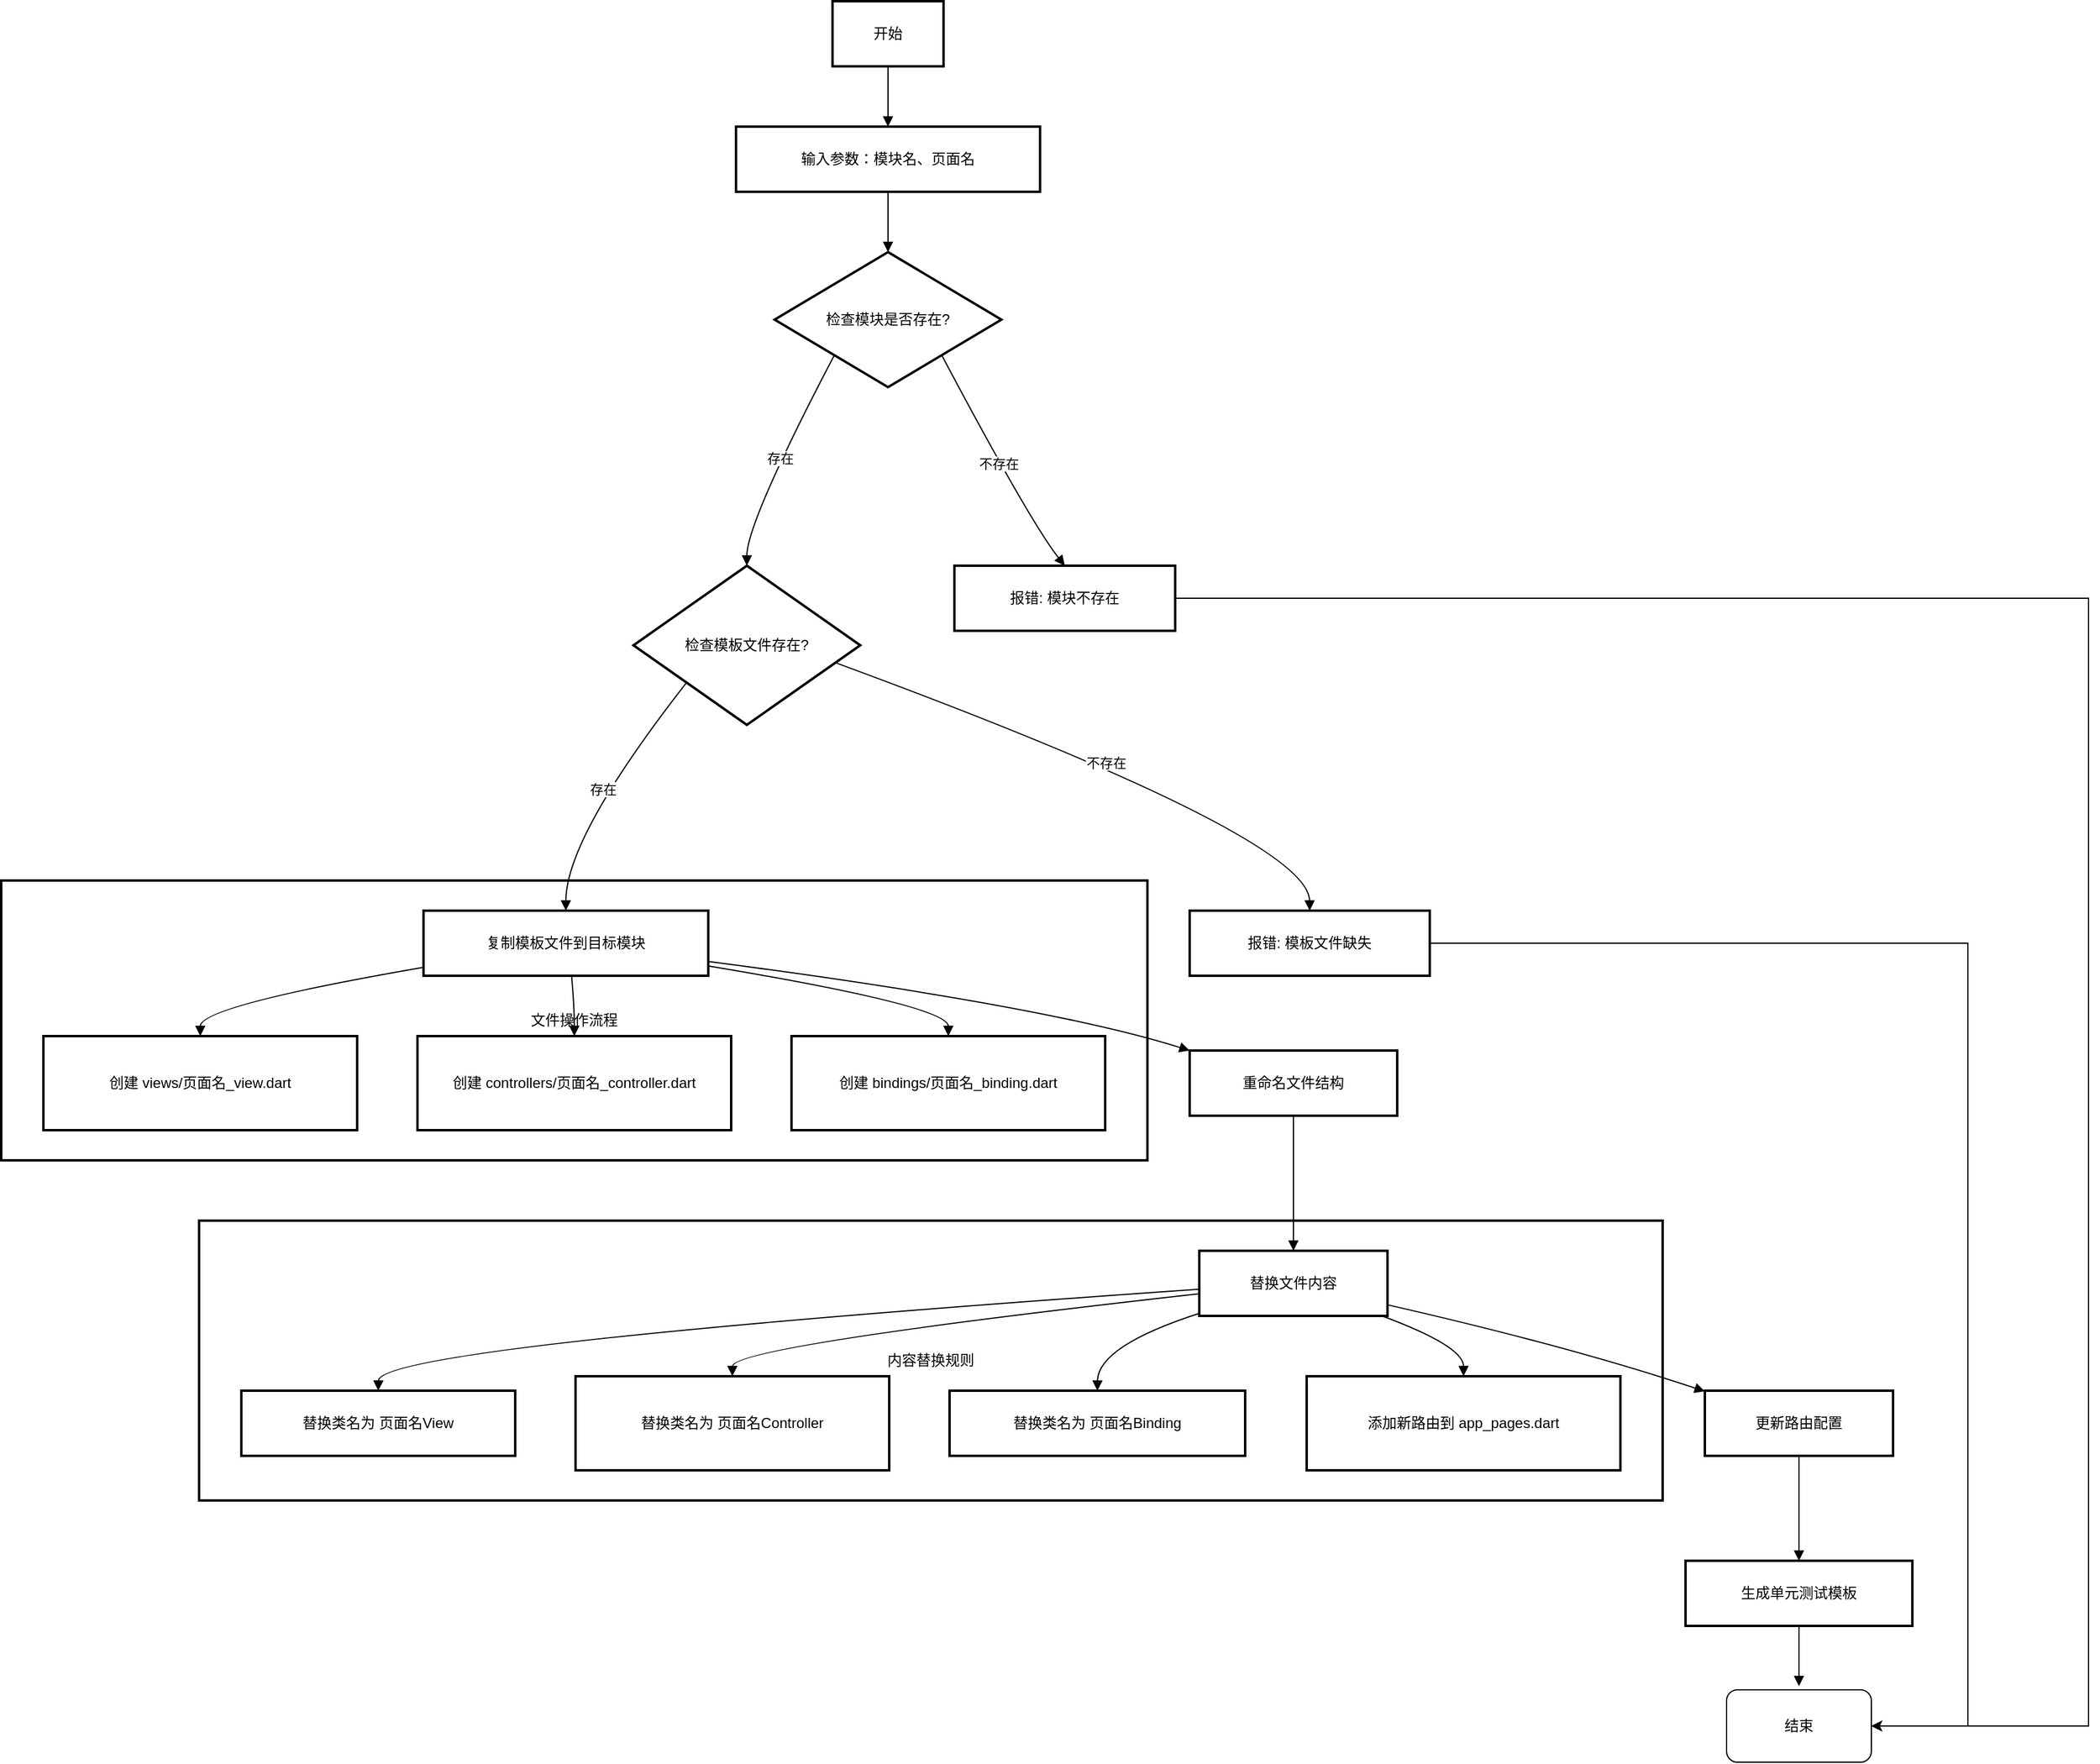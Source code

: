 <mxfile version="26.0.11">
  <diagram name="Page-1" id="M3fOXB-vVE9ZEZqiWJpD">
    <mxGraphModel dx="1514" dy="963" grid="1" gridSize="10" guides="1" tooltips="1" connect="1" arrows="1" fold="1" page="1" pageScale="1" pageWidth="827" pageHeight="1169" math="0" shadow="0">
      <root>
        <mxCell id="0" />
        <mxCell id="1" parent="0" />
        <mxCell id="WlvBAUWT3JJ3bn6yN0kF-1" value="内容替换规则" style="whiteSpace=wrap;strokeWidth=2;" vertex="1" parent="1">
          <mxGeometry x="184" y="1031" width="1213" height="232" as="geometry" />
        </mxCell>
        <mxCell id="WlvBAUWT3JJ3bn6yN0kF-2" value="文件操作流程" style="whiteSpace=wrap;strokeWidth=2;" vertex="1" parent="1">
          <mxGeometry x="20" y="749" width="950" height="232" as="geometry" />
        </mxCell>
        <mxCell id="WlvBAUWT3JJ3bn6yN0kF-3" value="开始" style="whiteSpace=wrap;strokeWidth=2;" vertex="1" parent="1">
          <mxGeometry x="709" y="20" width="92" height="54" as="geometry" />
        </mxCell>
        <mxCell id="WlvBAUWT3JJ3bn6yN0kF-4" value="输入参数：模块名、页面名" style="whiteSpace=wrap;strokeWidth=2;" vertex="1" parent="1">
          <mxGeometry x="629" y="124" width="252" height="54" as="geometry" />
        </mxCell>
        <mxCell id="WlvBAUWT3JJ3bn6yN0kF-5" value="检查模块是否存在?" style="rhombus;strokeWidth=2;whiteSpace=wrap;" vertex="1" parent="1">
          <mxGeometry x="661" y="228" width="188" height="112" as="geometry" />
        </mxCell>
        <mxCell id="WlvBAUWT3JJ3bn6yN0kF-6" value="检查模板文件存在?" style="rhombus;strokeWidth=2;whiteSpace=wrap;" vertex="1" parent="1">
          <mxGeometry x="544" y="488" width="188" height="132" as="geometry" />
        </mxCell>
        <mxCell id="WlvBAUWT3JJ3bn6yN0kF-42" style="edgeStyle=orthogonalEdgeStyle;rounded=0;orthogonalLoop=1;jettySize=auto;html=1;entryX=1;entryY=0.5;entryDx=0;entryDy=0;" edge="1" parent="1" source="WlvBAUWT3JJ3bn6yN0kF-7" target="WlvBAUWT3JJ3bn6yN0kF-40">
          <mxGeometry relative="1" as="geometry">
            <Array as="points">
              <mxPoint x="1750" y="515" />
              <mxPoint x="1750" y="1450" />
            </Array>
          </mxGeometry>
        </mxCell>
        <mxCell id="WlvBAUWT3JJ3bn6yN0kF-7" value="报错: 模块不存在" style="whiteSpace=wrap;strokeWidth=2;" vertex="1" parent="1">
          <mxGeometry x="810" y="488" width="183" height="54" as="geometry" />
        </mxCell>
        <mxCell id="WlvBAUWT3JJ3bn6yN0kF-8" value="复制模板文件到目标模块" style="whiteSpace=wrap;strokeWidth=2;" vertex="1" parent="1">
          <mxGeometry x="370" y="774" width="236" height="54" as="geometry" />
        </mxCell>
        <mxCell id="WlvBAUWT3JJ3bn6yN0kF-41" style="edgeStyle=orthogonalEdgeStyle;rounded=0;orthogonalLoop=1;jettySize=auto;html=1;entryX=1;entryY=0.5;entryDx=0;entryDy=0;" edge="1" parent="1" source="WlvBAUWT3JJ3bn6yN0kF-9" target="WlvBAUWT3JJ3bn6yN0kF-40">
          <mxGeometry relative="1" as="geometry">
            <Array as="points">
              <mxPoint x="1650" y="801" />
              <mxPoint x="1650" y="1450" />
            </Array>
          </mxGeometry>
        </mxCell>
        <mxCell id="WlvBAUWT3JJ3bn6yN0kF-9" value="报错: 模板文件缺失" style="whiteSpace=wrap;strokeWidth=2;" vertex="1" parent="1">
          <mxGeometry x="1005" y="774" width="199" height="54" as="geometry" />
        </mxCell>
        <mxCell id="WlvBAUWT3JJ3bn6yN0kF-10" value="重命名文件结构" style="whiteSpace=wrap;strokeWidth=2;" vertex="1" parent="1">
          <mxGeometry x="1005" y="890" width="172" height="54" as="geometry" />
        </mxCell>
        <mxCell id="WlvBAUWT3JJ3bn6yN0kF-11" value="替换文件内容" style="whiteSpace=wrap;strokeWidth=2;" vertex="1" parent="1">
          <mxGeometry x="1013" y="1056" width="156" height="54" as="geometry" />
        </mxCell>
        <mxCell id="WlvBAUWT3JJ3bn6yN0kF-12" value="更新路由配置" style="whiteSpace=wrap;strokeWidth=2;" vertex="1" parent="1">
          <mxGeometry x="1432" y="1172" width="156" height="54" as="geometry" />
        </mxCell>
        <mxCell id="WlvBAUWT3JJ3bn6yN0kF-13" value="生成单元测试模板" style="whiteSpace=wrap;strokeWidth=2;" vertex="1" parent="1">
          <mxGeometry x="1416" y="1313" width="188" height="54" as="geometry" />
        </mxCell>
        <mxCell id="WlvBAUWT3JJ3bn6yN0kF-15" value="创建 views/页面名_view.dart" style="whiteSpace=wrap;strokeWidth=2;" vertex="1" parent="1">
          <mxGeometry x="55" y="878" width="260" height="78" as="geometry" />
        </mxCell>
        <mxCell id="WlvBAUWT3JJ3bn6yN0kF-16" value="创建 controllers/页面名_controller.dart" style="whiteSpace=wrap;strokeWidth=2;" vertex="1" parent="1">
          <mxGeometry x="365" y="878" width="260" height="78" as="geometry" />
        </mxCell>
        <mxCell id="WlvBAUWT3JJ3bn6yN0kF-17" value="创建 bindings/页面名_binding.dart" style="whiteSpace=wrap;strokeWidth=2;" vertex="1" parent="1">
          <mxGeometry x="675" y="878" width="260" height="78" as="geometry" />
        </mxCell>
        <mxCell id="WlvBAUWT3JJ3bn6yN0kF-18" value="替换类名为 页面名View" style="whiteSpace=wrap;strokeWidth=2;" vertex="1" parent="1">
          <mxGeometry x="219" y="1172" width="227" height="54" as="geometry" />
        </mxCell>
        <mxCell id="WlvBAUWT3JJ3bn6yN0kF-19" value="替换类名为 页面名Controller" style="whiteSpace=wrap;strokeWidth=2;" vertex="1" parent="1">
          <mxGeometry x="496" y="1160" width="260" height="78" as="geometry" />
        </mxCell>
        <mxCell id="WlvBAUWT3JJ3bn6yN0kF-20" value="替换类名为 页面名Binding" style="whiteSpace=wrap;strokeWidth=2;" vertex="1" parent="1">
          <mxGeometry x="806" y="1172" width="245" height="54" as="geometry" />
        </mxCell>
        <mxCell id="WlvBAUWT3JJ3bn6yN0kF-21" value="添加新路由到 app_pages.dart" style="whiteSpace=wrap;strokeWidth=2;" vertex="1" parent="1">
          <mxGeometry x="1102" y="1160" width="260" height="78" as="geometry" />
        </mxCell>
        <mxCell id="WlvBAUWT3JJ3bn6yN0kF-22" value="" style="curved=1;startArrow=none;endArrow=block;exitX=0.5;exitY=1;entryX=0.5;entryY=0;rounded=0;" edge="1" parent="1" source="WlvBAUWT3JJ3bn6yN0kF-3" target="WlvBAUWT3JJ3bn6yN0kF-4">
          <mxGeometry relative="1" as="geometry">
            <Array as="points" />
          </mxGeometry>
        </mxCell>
        <mxCell id="WlvBAUWT3JJ3bn6yN0kF-23" value="" style="curved=1;startArrow=none;endArrow=block;exitX=0.5;exitY=1;entryX=0.5;entryY=0;rounded=0;" edge="1" parent="1" source="WlvBAUWT3JJ3bn6yN0kF-4" target="WlvBAUWT3JJ3bn6yN0kF-5">
          <mxGeometry relative="1" as="geometry">
            <Array as="points" />
          </mxGeometry>
        </mxCell>
        <mxCell id="WlvBAUWT3JJ3bn6yN0kF-24" value="存在" style="curved=1;startArrow=none;endArrow=block;exitX=0.05;exitY=1;entryX=0.5;entryY=0;rounded=0;" edge="1" parent="1" source="WlvBAUWT3JJ3bn6yN0kF-5" target="WlvBAUWT3JJ3bn6yN0kF-6">
          <mxGeometry relative="1" as="geometry">
            <Array as="points">
              <mxPoint x="638" y="452" />
            </Array>
          </mxGeometry>
        </mxCell>
        <mxCell id="WlvBAUWT3JJ3bn6yN0kF-25" value="不存在" style="curved=1;startArrow=none;endArrow=block;exitX=0.95;exitY=1;entryX=0.5;entryY=0.01;rounded=0;" edge="1" parent="1" source="WlvBAUWT3JJ3bn6yN0kF-5" target="WlvBAUWT3JJ3bn6yN0kF-7">
          <mxGeometry relative="1" as="geometry">
            <Array as="points">
              <mxPoint x="873" y="452" />
            </Array>
          </mxGeometry>
        </mxCell>
        <mxCell id="WlvBAUWT3JJ3bn6yN0kF-26" value="存在" style="curved=1;startArrow=none;endArrow=block;exitX=0;exitY=0.94;entryX=0.5;entryY=0;rounded=0;" edge="1" parent="1" source="WlvBAUWT3JJ3bn6yN0kF-6" target="WlvBAUWT3JJ3bn6yN0kF-8">
          <mxGeometry relative="1" as="geometry">
            <Array as="points">
              <mxPoint x="488" y="713" />
            </Array>
          </mxGeometry>
        </mxCell>
        <mxCell id="WlvBAUWT3JJ3bn6yN0kF-27" value="不存在" style="curved=1;startArrow=none;endArrow=block;exitX=1;exitY=0.64;entryX=0.5;entryY=0;rounded=0;" edge="1" parent="1" source="WlvBAUWT3JJ3bn6yN0kF-6" target="WlvBAUWT3JJ3bn6yN0kF-9">
          <mxGeometry relative="1" as="geometry">
            <Array as="points">
              <mxPoint x="1104" y="713" />
            </Array>
          </mxGeometry>
        </mxCell>
        <mxCell id="WlvBAUWT3JJ3bn6yN0kF-28" value="" style="curved=1;startArrow=none;endArrow=block;exitX=1;exitY=0.78;entryX=0;entryY=0;rounded=0;" edge="1" parent="1" source="WlvBAUWT3JJ3bn6yN0kF-8" target="WlvBAUWT3JJ3bn6yN0kF-10">
          <mxGeometry relative="1" as="geometry">
            <Array as="points">
              <mxPoint x="888" y="853" />
            </Array>
          </mxGeometry>
        </mxCell>
        <mxCell id="WlvBAUWT3JJ3bn6yN0kF-29" value="" style="curved=1;startArrow=none;endArrow=block;exitX=0.5;exitY=1;entryX=0.5;entryY=0;rounded=0;" edge="1" parent="1" source="WlvBAUWT3JJ3bn6yN0kF-10" target="WlvBAUWT3JJ3bn6yN0kF-11">
          <mxGeometry relative="1" as="geometry">
            <Array as="points" />
          </mxGeometry>
        </mxCell>
        <mxCell id="WlvBAUWT3JJ3bn6yN0kF-30" value="" style="curved=1;startArrow=none;endArrow=block;exitX=1;exitY=0.83;entryX=0;entryY=0.01;rounded=0;" edge="1" parent="1" source="WlvBAUWT3JJ3bn6yN0kF-11" target="WlvBAUWT3JJ3bn6yN0kF-12">
          <mxGeometry relative="1" as="geometry">
            <Array as="points">
              <mxPoint x="1319" y="1135" />
            </Array>
          </mxGeometry>
        </mxCell>
        <mxCell id="WlvBAUWT3JJ3bn6yN0kF-31" value="" style="curved=1;startArrow=none;endArrow=block;exitX=0.5;exitY=1;entryX=0.5;entryY=0;rounded=0;" edge="1" parent="1" source="WlvBAUWT3JJ3bn6yN0kF-12" target="WlvBAUWT3JJ3bn6yN0kF-13">
          <mxGeometry relative="1" as="geometry">
            <Array as="points" />
          </mxGeometry>
        </mxCell>
        <mxCell id="WlvBAUWT3JJ3bn6yN0kF-32" value="" style="curved=1;startArrow=none;endArrow=block;exitX=0.5;exitY=1;entryX=0.5;entryY=0;rounded=0;" edge="1" parent="1" source="WlvBAUWT3JJ3bn6yN0kF-13">
          <mxGeometry relative="1" as="geometry">
            <Array as="points" />
            <mxPoint x="1510" y="1417" as="targetPoint" />
          </mxGeometry>
        </mxCell>
        <mxCell id="WlvBAUWT3JJ3bn6yN0kF-33" value="" style="curved=1;startArrow=none;endArrow=block;exitX=0;exitY=0.87;entryX=0.5;entryY=0;rounded=0;" edge="1" parent="1" source="WlvBAUWT3JJ3bn6yN0kF-8" target="WlvBAUWT3JJ3bn6yN0kF-15">
          <mxGeometry relative="1" as="geometry">
            <Array as="points">
              <mxPoint x="185" y="853" />
            </Array>
          </mxGeometry>
        </mxCell>
        <mxCell id="WlvBAUWT3JJ3bn6yN0kF-34" value="" style="curved=1;startArrow=none;endArrow=block;exitX=0.52;exitY=1;entryX=0.5;entryY=0;rounded=0;" edge="1" parent="1" source="WlvBAUWT3JJ3bn6yN0kF-8" target="WlvBAUWT3JJ3bn6yN0kF-16">
          <mxGeometry relative="1" as="geometry">
            <Array as="points">
              <mxPoint x="495" y="853" />
            </Array>
          </mxGeometry>
        </mxCell>
        <mxCell id="WlvBAUWT3JJ3bn6yN0kF-35" value="" style="curved=1;startArrow=none;endArrow=block;exitX=1;exitY=0.85;entryX=0.5;entryY=0;rounded=0;" edge="1" parent="1" source="WlvBAUWT3JJ3bn6yN0kF-8" target="WlvBAUWT3JJ3bn6yN0kF-17">
          <mxGeometry relative="1" as="geometry">
            <Array as="points">
              <mxPoint x="805" y="853" />
            </Array>
          </mxGeometry>
        </mxCell>
        <mxCell id="WlvBAUWT3JJ3bn6yN0kF-36" value="" style="curved=1;startArrow=none;endArrow=block;exitX=0;exitY=0.59;entryX=0.5;entryY=0;rounded=0;" edge="1" parent="1" source="WlvBAUWT3JJ3bn6yN0kF-11" target="WlvBAUWT3JJ3bn6yN0kF-18">
          <mxGeometry relative="1" as="geometry">
            <Array as="points">
              <mxPoint x="333" y="1135" />
            </Array>
          </mxGeometry>
        </mxCell>
        <mxCell id="WlvBAUWT3JJ3bn6yN0kF-37" value="" style="curved=1;startArrow=none;endArrow=block;exitX=0;exitY=0.66;entryX=0.5;entryY=0;rounded=0;" edge="1" parent="1" source="WlvBAUWT3JJ3bn6yN0kF-11" target="WlvBAUWT3JJ3bn6yN0kF-19">
          <mxGeometry relative="1" as="geometry">
            <Array as="points">
              <mxPoint x="626" y="1135" />
            </Array>
          </mxGeometry>
        </mxCell>
        <mxCell id="WlvBAUWT3JJ3bn6yN0kF-38" value="" style="curved=1;startArrow=none;endArrow=block;exitX=0;exitY=0.96;entryX=0.5;entryY=0;rounded=0;" edge="1" parent="1" source="WlvBAUWT3JJ3bn6yN0kF-11" target="WlvBAUWT3JJ3bn6yN0kF-20">
          <mxGeometry relative="1" as="geometry">
            <Array as="points">
              <mxPoint x="929" y="1135" />
            </Array>
          </mxGeometry>
        </mxCell>
        <mxCell id="WlvBAUWT3JJ3bn6yN0kF-39" value="" style="curved=1;startArrow=none;endArrow=block;exitX=0.97;exitY=1;entryX=0.5;entryY=0;rounded=0;" edge="1" parent="1" source="WlvBAUWT3JJ3bn6yN0kF-11" target="WlvBAUWT3JJ3bn6yN0kF-21">
          <mxGeometry relative="1" as="geometry">
            <Array as="points">
              <mxPoint x="1232" y="1135" />
            </Array>
          </mxGeometry>
        </mxCell>
        <mxCell id="WlvBAUWT3JJ3bn6yN0kF-40" value="结束" style="rounded=1;whiteSpace=wrap;html=1;" vertex="1" parent="1">
          <mxGeometry x="1450" y="1420" width="120" height="60" as="geometry" />
        </mxCell>
      </root>
    </mxGraphModel>
  </diagram>
</mxfile>
